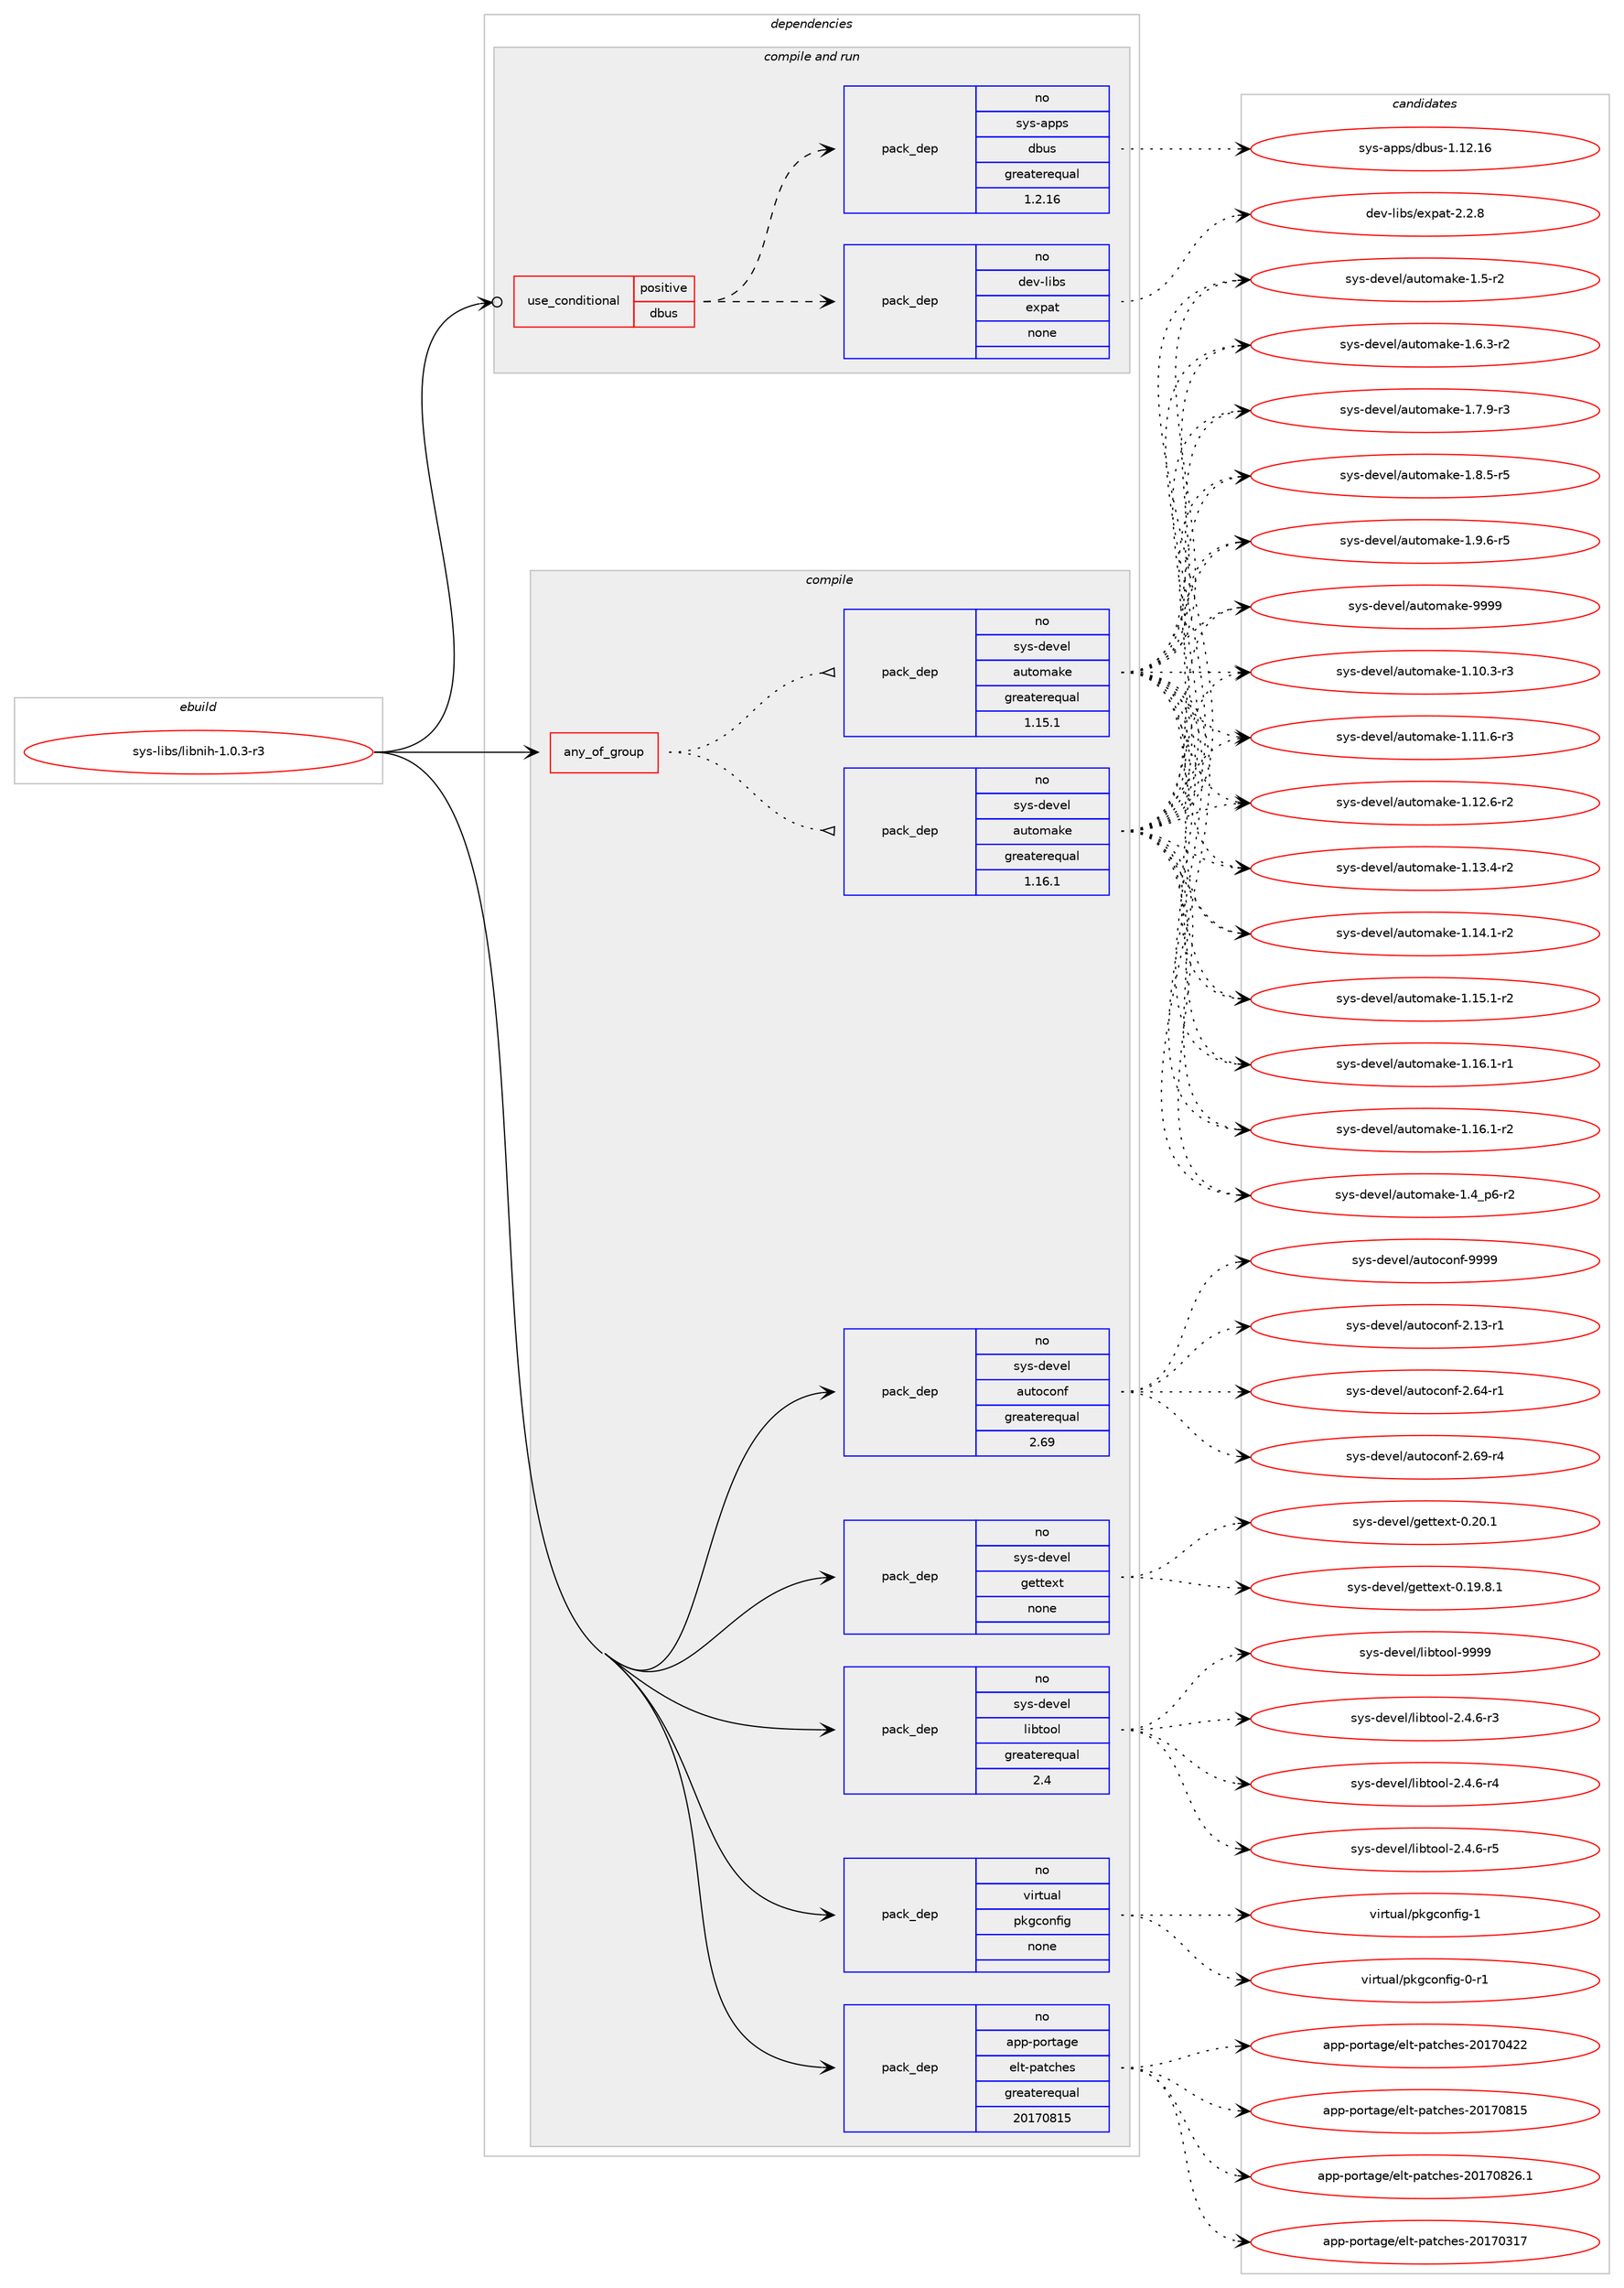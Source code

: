 digraph prolog {

# *************
# Graph options
# *************

newrank=true;
concentrate=true;
compound=true;
graph [rankdir=LR,fontname=Helvetica,fontsize=10,ranksep=1.5];#, ranksep=2.5, nodesep=0.2];
edge  [arrowhead=vee];
node  [fontname=Helvetica,fontsize=10];

# **********
# The ebuild
# **********

subgraph cluster_leftcol {
color=gray;
rank=same;
label=<<i>ebuild</i>>;
id [label="sys-libs/libnih-1.0.3-r3", color=red, width=4, href="../sys-libs/libnih-1.0.3-r3.svg"];
}

# ****************
# The dependencies
# ****************

subgraph cluster_midcol {
color=gray;
label=<<i>dependencies</i>>;
subgraph cluster_compile {
fillcolor="#eeeeee";
style=filled;
label=<<i>compile</i>>;
subgraph any15227 {
dependency897881 [label=<<TABLE BORDER="0" CELLBORDER="1" CELLSPACING="0" CELLPADDING="4"><TR><TD CELLPADDING="10">any_of_group</TD></TR></TABLE>>, shape=none, color=red];subgraph pack666362 {
dependency897882 [label=<<TABLE BORDER="0" CELLBORDER="1" CELLSPACING="0" CELLPADDING="4" WIDTH="220"><TR><TD ROWSPAN="6" CELLPADDING="30">pack_dep</TD></TR><TR><TD WIDTH="110">no</TD></TR><TR><TD>sys-devel</TD></TR><TR><TD>automake</TD></TR><TR><TD>greaterequal</TD></TR><TR><TD>1.16.1</TD></TR></TABLE>>, shape=none, color=blue];
}
dependency897881:e -> dependency897882:w [weight=20,style="dotted",arrowhead="oinv"];
subgraph pack666363 {
dependency897883 [label=<<TABLE BORDER="0" CELLBORDER="1" CELLSPACING="0" CELLPADDING="4" WIDTH="220"><TR><TD ROWSPAN="6" CELLPADDING="30">pack_dep</TD></TR><TR><TD WIDTH="110">no</TD></TR><TR><TD>sys-devel</TD></TR><TR><TD>automake</TD></TR><TR><TD>greaterequal</TD></TR><TR><TD>1.15.1</TD></TR></TABLE>>, shape=none, color=blue];
}
dependency897881:e -> dependency897883:w [weight=20,style="dotted",arrowhead="oinv"];
}
id:e -> dependency897881:w [weight=20,style="solid",arrowhead="vee"];
subgraph pack666364 {
dependency897884 [label=<<TABLE BORDER="0" CELLBORDER="1" CELLSPACING="0" CELLPADDING="4" WIDTH="220"><TR><TD ROWSPAN="6" CELLPADDING="30">pack_dep</TD></TR><TR><TD WIDTH="110">no</TD></TR><TR><TD>app-portage</TD></TR><TR><TD>elt-patches</TD></TR><TR><TD>greaterequal</TD></TR><TR><TD>20170815</TD></TR></TABLE>>, shape=none, color=blue];
}
id:e -> dependency897884:w [weight=20,style="solid",arrowhead="vee"];
subgraph pack666365 {
dependency897885 [label=<<TABLE BORDER="0" CELLBORDER="1" CELLSPACING="0" CELLPADDING="4" WIDTH="220"><TR><TD ROWSPAN="6" CELLPADDING="30">pack_dep</TD></TR><TR><TD WIDTH="110">no</TD></TR><TR><TD>sys-devel</TD></TR><TR><TD>autoconf</TD></TR><TR><TD>greaterequal</TD></TR><TR><TD>2.69</TD></TR></TABLE>>, shape=none, color=blue];
}
id:e -> dependency897885:w [weight=20,style="solid",arrowhead="vee"];
subgraph pack666366 {
dependency897886 [label=<<TABLE BORDER="0" CELLBORDER="1" CELLSPACING="0" CELLPADDING="4" WIDTH="220"><TR><TD ROWSPAN="6" CELLPADDING="30">pack_dep</TD></TR><TR><TD WIDTH="110">no</TD></TR><TR><TD>sys-devel</TD></TR><TR><TD>gettext</TD></TR><TR><TD>none</TD></TR><TR><TD></TD></TR></TABLE>>, shape=none, color=blue];
}
id:e -> dependency897886:w [weight=20,style="solid",arrowhead="vee"];
subgraph pack666367 {
dependency897887 [label=<<TABLE BORDER="0" CELLBORDER="1" CELLSPACING="0" CELLPADDING="4" WIDTH="220"><TR><TD ROWSPAN="6" CELLPADDING="30">pack_dep</TD></TR><TR><TD WIDTH="110">no</TD></TR><TR><TD>sys-devel</TD></TR><TR><TD>libtool</TD></TR><TR><TD>greaterequal</TD></TR><TR><TD>2.4</TD></TR></TABLE>>, shape=none, color=blue];
}
id:e -> dependency897887:w [weight=20,style="solid",arrowhead="vee"];
subgraph pack666368 {
dependency897888 [label=<<TABLE BORDER="0" CELLBORDER="1" CELLSPACING="0" CELLPADDING="4" WIDTH="220"><TR><TD ROWSPAN="6" CELLPADDING="30">pack_dep</TD></TR><TR><TD WIDTH="110">no</TD></TR><TR><TD>virtual</TD></TR><TR><TD>pkgconfig</TD></TR><TR><TD>none</TD></TR><TR><TD></TD></TR></TABLE>>, shape=none, color=blue];
}
id:e -> dependency897888:w [weight=20,style="solid",arrowhead="vee"];
}
subgraph cluster_compileandrun {
fillcolor="#eeeeee";
style=filled;
label=<<i>compile and run</i>>;
subgraph cond215740 {
dependency897889 [label=<<TABLE BORDER="0" CELLBORDER="1" CELLSPACING="0" CELLPADDING="4"><TR><TD ROWSPAN="3" CELLPADDING="10">use_conditional</TD></TR><TR><TD>positive</TD></TR><TR><TD>dbus</TD></TR></TABLE>>, shape=none, color=red];
subgraph pack666369 {
dependency897890 [label=<<TABLE BORDER="0" CELLBORDER="1" CELLSPACING="0" CELLPADDING="4" WIDTH="220"><TR><TD ROWSPAN="6" CELLPADDING="30">pack_dep</TD></TR><TR><TD WIDTH="110">no</TD></TR><TR><TD>dev-libs</TD></TR><TR><TD>expat</TD></TR><TR><TD>none</TD></TR><TR><TD></TD></TR></TABLE>>, shape=none, color=blue];
}
dependency897889:e -> dependency897890:w [weight=20,style="dashed",arrowhead="vee"];
subgraph pack666370 {
dependency897891 [label=<<TABLE BORDER="0" CELLBORDER="1" CELLSPACING="0" CELLPADDING="4" WIDTH="220"><TR><TD ROWSPAN="6" CELLPADDING="30">pack_dep</TD></TR><TR><TD WIDTH="110">no</TD></TR><TR><TD>sys-apps</TD></TR><TR><TD>dbus</TD></TR><TR><TD>greaterequal</TD></TR><TR><TD>1.2.16</TD></TR></TABLE>>, shape=none, color=blue];
}
dependency897889:e -> dependency897891:w [weight=20,style="dashed",arrowhead="vee"];
}
id:e -> dependency897889:w [weight=20,style="solid",arrowhead="odotvee"];
}
subgraph cluster_run {
fillcolor="#eeeeee";
style=filled;
label=<<i>run</i>>;
}
}

# **************
# The candidates
# **************

subgraph cluster_choices {
rank=same;
color=gray;
label=<<i>candidates</i>>;

subgraph choice666362 {
color=black;
nodesep=1;
choice11512111545100101118101108479711711611110997107101454946494846514511451 [label="sys-devel/automake-1.10.3-r3", color=red, width=4,href="../sys-devel/automake-1.10.3-r3.svg"];
choice11512111545100101118101108479711711611110997107101454946494946544511451 [label="sys-devel/automake-1.11.6-r3", color=red, width=4,href="../sys-devel/automake-1.11.6-r3.svg"];
choice11512111545100101118101108479711711611110997107101454946495046544511450 [label="sys-devel/automake-1.12.6-r2", color=red, width=4,href="../sys-devel/automake-1.12.6-r2.svg"];
choice11512111545100101118101108479711711611110997107101454946495146524511450 [label="sys-devel/automake-1.13.4-r2", color=red, width=4,href="../sys-devel/automake-1.13.4-r2.svg"];
choice11512111545100101118101108479711711611110997107101454946495246494511450 [label="sys-devel/automake-1.14.1-r2", color=red, width=4,href="../sys-devel/automake-1.14.1-r2.svg"];
choice11512111545100101118101108479711711611110997107101454946495346494511450 [label="sys-devel/automake-1.15.1-r2", color=red, width=4,href="../sys-devel/automake-1.15.1-r2.svg"];
choice11512111545100101118101108479711711611110997107101454946495446494511449 [label="sys-devel/automake-1.16.1-r1", color=red, width=4,href="../sys-devel/automake-1.16.1-r1.svg"];
choice11512111545100101118101108479711711611110997107101454946495446494511450 [label="sys-devel/automake-1.16.1-r2", color=red, width=4,href="../sys-devel/automake-1.16.1-r2.svg"];
choice115121115451001011181011084797117116111109971071014549465295112544511450 [label="sys-devel/automake-1.4_p6-r2", color=red, width=4,href="../sys-devel/automake-1.4_p6-r2.svg"];
choice11512111545100101118101108479711711611110997107101454946534511450 [label="sys-devel/automake-1.5-r2", color=red, width=4,href="../sys-devel/automake-1.5-r2.svg"];
choice115121115451001011181011084797117116111109971071014549465446514511450 [label="sys-devel/automake-1.6.3-r2", color=red, width=4,href="../sys-devel/automake-1.6.3-r2.svg"];
choice115121115451001011181011084797117116111109971071014549465546574511451 [label="sys-devel/automake-1.7.9-r3", color=red, width=4,href="../sys-devel/automake-1.7.9-r3.svg"];
choice115121115451001011181011084797117116111109971071014549465646534511453 [label="sys-devel/automake-1.8.5-r5", color=red, width=4,href="../sys-devel/automake-1.8.5-r5.svg"];
choice115121115451001011181011084797117116111109971071014549465746544511453 [label="sys-devel/automake-1.9.6-r5", color=red, width=4,href="../sys-devel/automake-1.9.6-r5.svg"];
choice115121115451001011181011084797117116111109971071014557575757 [label="sys-devel/automake-9999", color=red, width=4,href="../sys-devel/automake-9999.svg"];
dependency897882:e -> choice11512111545100101118101108479711711611110997107101454946494846514511451:w [style=dotted,weight="100"];
dependency897882:e -> choice11512111545100101118101108479711711611110997107101454946494946544511451:w [style=dotted,weight="100"];
dependency897882:e -> choice11512111545100101118101108479711711611110997107101454946495046544511450:w [style=dotted,weight="100"];
dependency897882:e -> choice11512111545100101118101108479711711611110997107101454946495146524511450:w [style=dotted,weight="100"];
dependency897882:e -> choice11512111545100101118101108479711711611110997107101454946495246494511450:w [style=dotted,weight="100"];
dependency897882:e -> choice11512111545100101118101108479711711611110997107101454946495346494511450:w [style=dotted,weight="100"];
dependency897882:e -> choice11512111545100101118101108479711711611110997107101454946495446494511449:w [style=dotted,weight="100"];
dependency897882:e -> choice11512111545100101118101108479711711611110997107101454946495446494511450:w [style=dotted,weight="100"];
dependency897882:e -> choice115121115451001011181011084797117116111109971071014549465295112544511450:w [style=dotted,weight="100"];
dependency897882:e -> choice11512111545100101118101108479711711611110997107101454946534511450:w [style=dotted,weight="100"];
dependency897882:e -> choice115121115451001011181011084797117116111109971071014549465446514511450:w [style=dotted,weight="100"];
dependency897882:e -> choice115121115451001011181011084797117116111109971071014549465546574511451:w [style=dotted,weight="100"];
dependency897882:e -> choice115121115451001011181011084797117116111109971071014549465646534511453:w [style=dotted,weight="100"];
dependency897882:e -> choice115121115451001011181011084797117116111109971071014549465746544511453:w [style=dotted,weight="100"];
dependency897882:e -> choice115121115451001011181011084797117116111109971071014557575757:w [style=dotted,weight="100"];
}
subgraph choice666363 {
color=black;
nodesep=1;
choice11512111545100101118101108479711711611110997107101454946494846514511451 [label="sys-devel/automake-1.10.3-r3", color=red, width=4,href="../sys-devel/automake-1.10.3-r3.svg"];
choice11512111545100101118101108479711711611110997107101454946494946544511451 [label="sys-devel/automake-1.11.6-r3", color=red, width=4,href="../sys-devel/automake-1.11.6-r3.svg"];
choice11512111545100101118101108479711711611110997107101454946495046544511450 [label="sys-devel/automake-1.12.6-r2", color=red, width=4,href="../sys-devel/automake-1.12.6-r2.svg"];
choice11512111545100101118101108479711711611110997107101454946495146524511450 [label="sys-devel/automake-1.13.4-r2", color=red, width=4,href="../sys-devel/automake-1.13.4-r2.svg"];
choice11512111545100101118101108479711711611110997107101454946495246494511450 [label="sys-devel/automake-1.14.1-r2", color=red, width=4,href="../sys-devel/automake-1.14.1-r2.svg"];
choice11512111545100101118101108479711711611110997107101454946495346494511450 [label="sys-devel/automake-1.15.1-r2", color=red, width=4,href="../sys-devel/automake-1.15.1-r2.svg"];
choice11512111545100101118101108479711711611110997107101454946495446494511449 [label="sys-devel/automake-1.16.1-r1", color=red, width=4,href="../sys-devel/automake-1.16.1-r1.svg"];
choice11512111545100101118101108479711711611110997107101454946495446494511450 [label="sys-devel/automake-1.16.1-r2", color=red, width=4,href="../sys-devel/automake-1.16.1-r2.svg"];
choice115121115451001011181011084797117116111109971071014549465295112544511450 [label="sys-devel/automake-1.4_p6-r2", color=red, width=4,href="../sys-devel/automake-1.4_p6-r2.svg"];
choice11512111545100101118101108479711711611110997107101454946534511450 [label="sys-devel/automake-1.5-r2", color=red, width=4,href="../sys-devel/automake-1.5-r2.svg"];
choice115121115451001011181011084797117116111109971071014549465446514511450 [label="sys-devel/automake-1.6.3-r2", color=red, width=4,href="../sys-devel/automake-1.6.3-r2.svg"];
choice115121115451001011181011084797117116111109971071014549465546574511451 [label="sys-devel/automake-1.7.9-r3", color=red, width=4,href="../sys-devel/automake-1.7.9-r3.svg"];
choice115121115451001011181011084797117116111109971071014549465646534511453 [label="sys-devel/automake-1.8.5-r5", color=red, width=4,href="../sys-devel/automake-1.8.5-r5.svg"];
choice115121115451001011181011084797117116111109971071014549465746544511453 [label="sys-devel/automake-1.9.6-r5", color=red, width=4,href="../sys-devel/automake-1.9.6-r5.svg"];
choice115121115451001011181011084797117116111109971071014557575757 [label="sys-devel/automake-9999", color=red, width=4,href="../sys-devel/automake-9999.svg"];
dependency897883:e -> choice11512111545100101118101108479711711611110997107101454946494846514511451:w [style=dotted,weight="100"];
dependency897883:e -> choice11512111545100101118101108479711711611110997107101454946494946544511451:w [style=dotted,weight="100"];
dependency897883:e -> choice11512111545100101118101108479711711611110997107101454946495046544511450:w [style=dotted,weight="100"];
dependency897883:e -> choice11512111545100101118101108479711711611110997107101454946495146524511450:w [style=dotted,weight="100"];
dependency897883:e -> choice11512111545100101118101108479711711611110997107101454946495246494511450:w [style=dotted,weight="100"];
dependency897883:e -> choice11512111545100101118101108479711711611110997107101454946495346494511450:w [style=dotted,weight="100"];
dependency897883:e -> choice11512111545100101118101108479711711611110997107101454946495446494511449:w [style=dotted,weight="100"];
dependency897883:e -> choice11512111545100101118101108479711711611110997107101454946495446494511450:w [style=dotted,weight="100"];
dependency897883:e -> choice115121115451001011181011084797117116111109971071014549465295112544511450:w [style=dotted,weight="100"];
dependency897883:e -> choice11512111545100101118101108479711711611110997107101454946534511450:w [style=dotted,weight="100"];
dependency897883:e -> choice115121115451001011181011084797117116111109971071014549465446514511450:w [style=dotted,weight="100"];
dependency897883:e -> choice115121115451001011181011084797117116111109971071014549465546574511451:w [style=dotted,weight="100"];
dependency897883:e -> choice115121115451001011181011084797117116111109971071014549465646534511453:w [style=dotted,weight="100"];
dependency897883:e -> choice115121115451001011181011084797117116111109971071014549465746544511453:w [style=dotted,weight="100"];
dependency897883:e -> choice115121115451001011181011084797117116111109971071014557575757:w [style=dotted,weight="100"];
}
subgraph choice666364 {
color=black;
nodesep=1;
choice97112112451121111141169710310147101108116451129711699104101115455048495548514955 [label="app-portage/elt-patches-20170317", color=red, width=4,href="../app-portage/elt-patches-20170317.svg"];
choice97112112451121111141169710310147101108116451129711699104101115455048495548525050 [label="app-portage/elt-patches-20170422", color=red, width=4,href="../app-portage/elt-patches-20170422.svg"];
choice97112112451121111141169710310147101108116451129711699104101115455048495548564953 [label="app-portage/elt-patches-20170815", color=red, width=4,href="../app-portage/elt-patches-20170815.svg"];
choice971121124511211111411697103101471011081164511297116991041011154550484955485650544649 [label="app-portage/elt-patches-20170826.1", color=red, width=4,href="../app-portage/elt-patches-20170826.1.svg"];
dependency897884:e -> choice97112112451121111141169710310147101108116451129711699104101115455048495548514955:w [style=dotted,weight="100"];
dependency897884:e -> choice97112112451121111141169710310147101108116451129711699104101115455048495548525050:w [style=dotted,weight="100"];
dependency897884:e -> choice97112112451121111141169710310147101108116451129711699104101115455048495548564953:w [style=dotted,weight="100"];
dependency897884:e -> choice971121124511211111411697103101471011081164511297116991041011154550484955485650544649:w [style=dotted,weight="100"];
}
subgraph choice666365 {
color=black;
nodesep=1;
choice1151211154510010111810110847971171161119911111010245504649514511449 [label="sys-devel/autoconf-2.13-r1", color=red, width=4,href="../sys-devel/autoconf-2.13-r1.svg"];
choice1151211154510010111810110847971171161119911111010245504654524511449 [label="sys-devel/autoconf-2.64-r1", color=red, width=4,href="../sys-devel/autoconf-2.64-r1.svg"];
choice1151211154510010111810110847971171161119911111010245504654574511452 [label="sys-devel/autoconf-2.69-r4", color=red, width=4,href="../sys-devel/autoconf-2.69-r4.svg"];
choice115121115451001011181011084797117116111991111101024557575757 [label="sys-devel/autoconf-9999", color=red, width=4,href="../sys-devel/autoconf-9999.svg"];
dependency897885:e -> choice1151211154510010111810110847971171161119911111010245504649514511449:w [style=dotted,weight="100"];
dependency897885:e -> choice1151211154510010111810110847971171161119911111010245504654524511449:w [style=dotted,weight="100"];
dependency897885:e -> choice1151211154510010111810110847971171161119911111010245504654574511452:w [style=dotted,weight="100"];
dependency897885:e -> choice115121115451001011181011084797117116111991111101024557575757:w [style=dotted,weight="100"];
}
subgraph choice666366 {
color=black;
nodesep=1;
choice1151211154510010111810110847103101116116101120116454846495746564649 [label="sys-devel/gettext-0.19.8.1", color=red, width=4,href="../sys-devel/gettext-0.19.8.1.svg"];
choice115121115451001011181011084710310111611610112011645484650484649 [label="sys-devel/gettext-0.20.1", color=red, width=4,href="../sys-devel/gettext-0.20.1.svg"];
dependency897886:e -> choice1151211154510010111810110847103101116116101120116454846495746564649:w [style=dotted,weight="100"];
dependency897886:e -> choice115121115451001011181011084710310111611610112011645484650484649:w [style=dotted,weight="100"];
}
subgraph choice666367 {
color=black;
nodesep=1;
choice1151211154510010111810110847108105981161111111084550465246544511451 [label="sys-devel/libtool-2.4.6-r3", color=red, width=4,href="../sys-devel/libtool-2.4.6-r3.svg"];
choice1151211154510010111810110847108105981161111111084550465246544511452 [label="sys-devel/libtool-2.4.6-r4", color=red, width=4,href="../sys-devel/libtool-2.4.6-r4.svg"];
choice1151211154510010111810110847108105981161111111084550465246544511453 [label="sys-devel/libtool-2.4.6-r5", color=red, width=4,href="../sys-devel/libtool-2.4.6-r5.svg"];
choice1151211154510010111810110847108105981161111111084557575757 [label="sys-devel/libtool-9999", color=red, width=4,href="../sys-devel/libtool-9999.svg"];
dependency897887:e -> choice1151211154510010111810110847108105981161111111084550465246544511451:w [style=dotted,weight="100"];
dependency897887:e -> choice1151211154510010111810110847108105981161111111084550465246544511452:w [style=dotted,weight="100"];
dependency897887:e -> choice1151211154510010111810110847108105981161111111084550465246544511453:w [style=dotted,weight="100"];
dependency897887:e -> choice1151211154510010111810110847108105981161111111084557575757:w [style=dotted,weight="100"];
}
subgraph choice666368 {
color=black;
nodesep=1;
choice11810511411611797108471121071039911111010210510345484511449 [label="virtual/pkgconfig-0-r1", color=red, width=4,href="../virtual/pkgconfig-0-r1.svg"];
choice1181051141161179710847112107103991111101021051034549 [label="virtual/pkgconfig-1", color=red, width=4,href="../virtual/pkgconfig-1.svg"];
dependency897888:e -> choice11810511411611797108471121071039911111010210510345484511449:w [style=dotted,weight="100"];
dependency897888:e -> choice1181051141161179710847112107103991111101021051034549:w [style=dotted,weight="100"];
}
subgraph choice666369 {
color=black;
nodesep=1;
choice10010111845108105981154710112011297116455046504656 [label="dev-libs/expat-2.2.8", color=red, width=4,href="../dev-libs/expat-2.2.8.svg"];
dependency897890:e -> choice10010111845108105981154710112011297116455046504656:w [style=dotted,weight="100"];
}
subgraph choice666370 {
color=black;
nodesep=1;
choice115121115459711211211547100981171154549464950464954 [label="sys-apps/dbus-1.12.16", color=red, width=4,href="../sys-apps/dbus-1.12.16.svg"];
dependency897891:e -> choice115121115459711211211547100981171154549464950464954:w [style=dotted,weight="100"];
}
}

}

